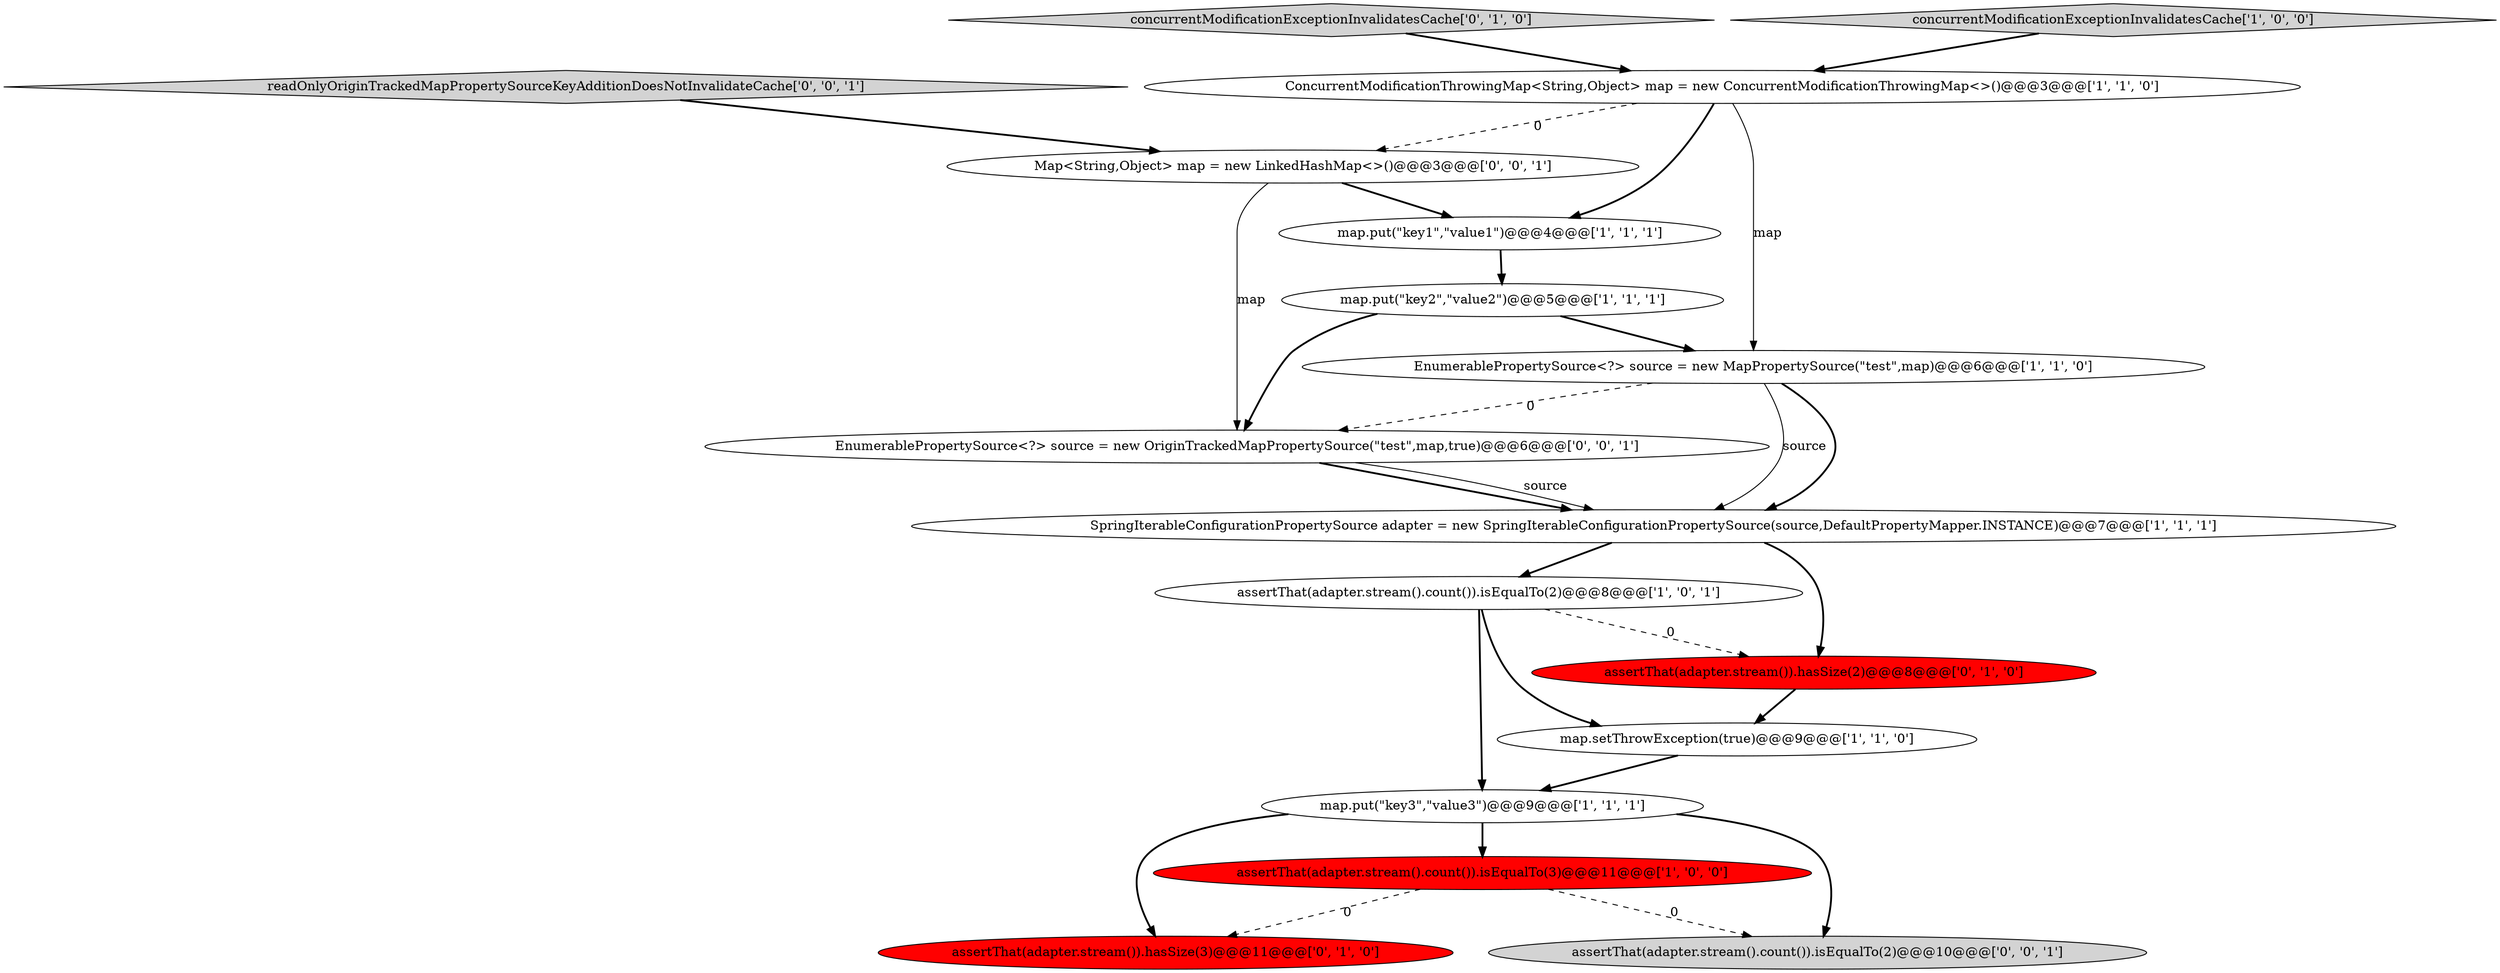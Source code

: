 digraph {
3 [style = filled, label = "EnumerablePropertySource<?> source = new MapPropertySource(\"test\",map)@@@6@@@['1', '1', '0']", fillcolor = white, shape = ellipse image = "AAA0AAABBB1BBB"];
15 [style = filled, label = "Map<String,Object> map = new LinkedHashMap<>()@@@3@@@['0', '0', '1']", fillcolor = white, shape = ellipse image = "AAA0AAABBB3BBB"];
4 [style = filled, label = "map.put(\"key2\",\"value2\")@@@5@@@['1', '1', '1']", fillcolor = white, shape = ellipse image = "AAA0AAABBB1BBB"];
10 [style = filled, label = "concurrentModificationExceptionInvalidatesCache['0', '1', '0']", fillcolor = lightgray, shape = diamond image = "AAA0AAABBB2BBB"];
11 [style = filled, label = "assertThat(adapter.stream()).hasSize(2)@@@8@@@['0', '1', '0']", fillcolor = red, shape = ellipse image = "AAA1AAABBB2BBB"];
7 [style = filled, label = "assertThat(adapter.stream().count()).isEqualTo(3)@@@11@@@['1', '0', '0']", fillcolor = red, shape = ellipse image = "AAA1AAABBB1BBB"];
8 [style = filled, label = "SpringIterableConfigurationPropertySource adapter = new SpringIterableConfigurationPropertySource(source,DefaultPropertyMapper.INSTANCE)@@@7@@@['1', '1', '1']", fillcolor = white, shape = ellipse image = "AAA0AAABBB1BBB"];
12 [style = filled, label = "assertThat(adapter.stream()).hasSize(3)@@@11@@@['0', '1', '0']", fillcolor = red, shape = ellipse image = "AAA1AAABBB2BBB"];
16 [style = filled, label = "EnumerablePropertySource<?> source = new OriginTrackedMapPropertySource(\"test\",map,true)@@@6@@@['0', '0', '1']", fillcolor = white, shape = ellipse image = "AAA0AAABBB3BBB"];
6 [style = filled, label = "ConcurrentModificationThrowingMap<String,Object> map = new ConcurrentModificationThrowingMap<>()@@@3@@@['1', '1', '0']", fillcolor = white, shape = ellipse image = "AAA0AAABBB1BBB"];
14 [style = filled, label = "readOnlyOriginTrackedMapPropertySourceKeyAdditionDoesNotInvalidateCache['0', '0', '1']", fillcolor = lightgray, shape = diamond image = "AAA0AAABBB3BBB"];
5 [style = filled, label = "concurrentModificationExceptionInvalidatesCache['1', '0', '0']", fillcolor = lightgray, shape = diamond image = "AAA0AAABBB1BBB"];
1 [style = filled, label = "map.put(\"key3\",\"value3\")@@@9@@@['1', '1', '1']", fillcolor = white, shape = ellipse image = "AAA0AAABBB1BBB"];
9 [style = filled, label = "assertThat(adapter.stream().count()).isEqualTo(2)@@@8@@@['1', '0', '1']", fillcolor = white, shape = ellipse image = "AAA0AAABBB1BBB"];
13 [style = filled, label = "assertThat(adapter.stream().count()).isEqualTo(2)@@@10@@@['0', '0', '1']", fillcolor = lightgray, shape = ellipse image = "AAA0AAABBB3BBB"];
2 [style = filled, label = "map.put(\"key1\",\"value1\")@@@4@@@['1', '1', '1']", fillcolor = white, shape = ellipse image = "AAA0AAABBB1BBB"];
0 [style = filled, label = "map.setThrowException(true)@@@9@@@['1', '1', '0']", fillcolor = white, shape = ellipse image = "AAA0AAABBB1BBB"];
4->3 [style = bold, label=""];
15->2 [style = bold, label=""];
6->3 [style = solid, label="map"];
9->0 [style = bold, label=""];
16->8 [style = bold, label=""];
3->16 [style = dashed, label="0"];
16->8 [style = solid, label="source"];
2->4 [style = bold, label=""];
1->7 [style = bold, label=""];
10->6 [style = bold, label=""];
1->13 [style = bold, label=""];
6->2 [style = bold, label=""];
11->0 [style = bold, label=""];
5->6 [style = bold, label=""];
6->15 [style = dashed, label="0"];
3->8 [style = solid, label="source"];
15->16 [style = solid, label="map"];
0->1 [style = bold, label=""];
3->8 [style = bold, label=""];
8->9 [style = bold, label=""];
1->12 [style = bold, label=""];
7->13 [style = dashed, label="0"];
7->12 [style = dashed, label="0"];
9->11 [style = dashed, label="0"];
14->15 [style = bold, label=""];
9->1 [style = bold, label=""];
8->11 [style = bold, label=""];
4->16 [style = bold, label=""];
}
